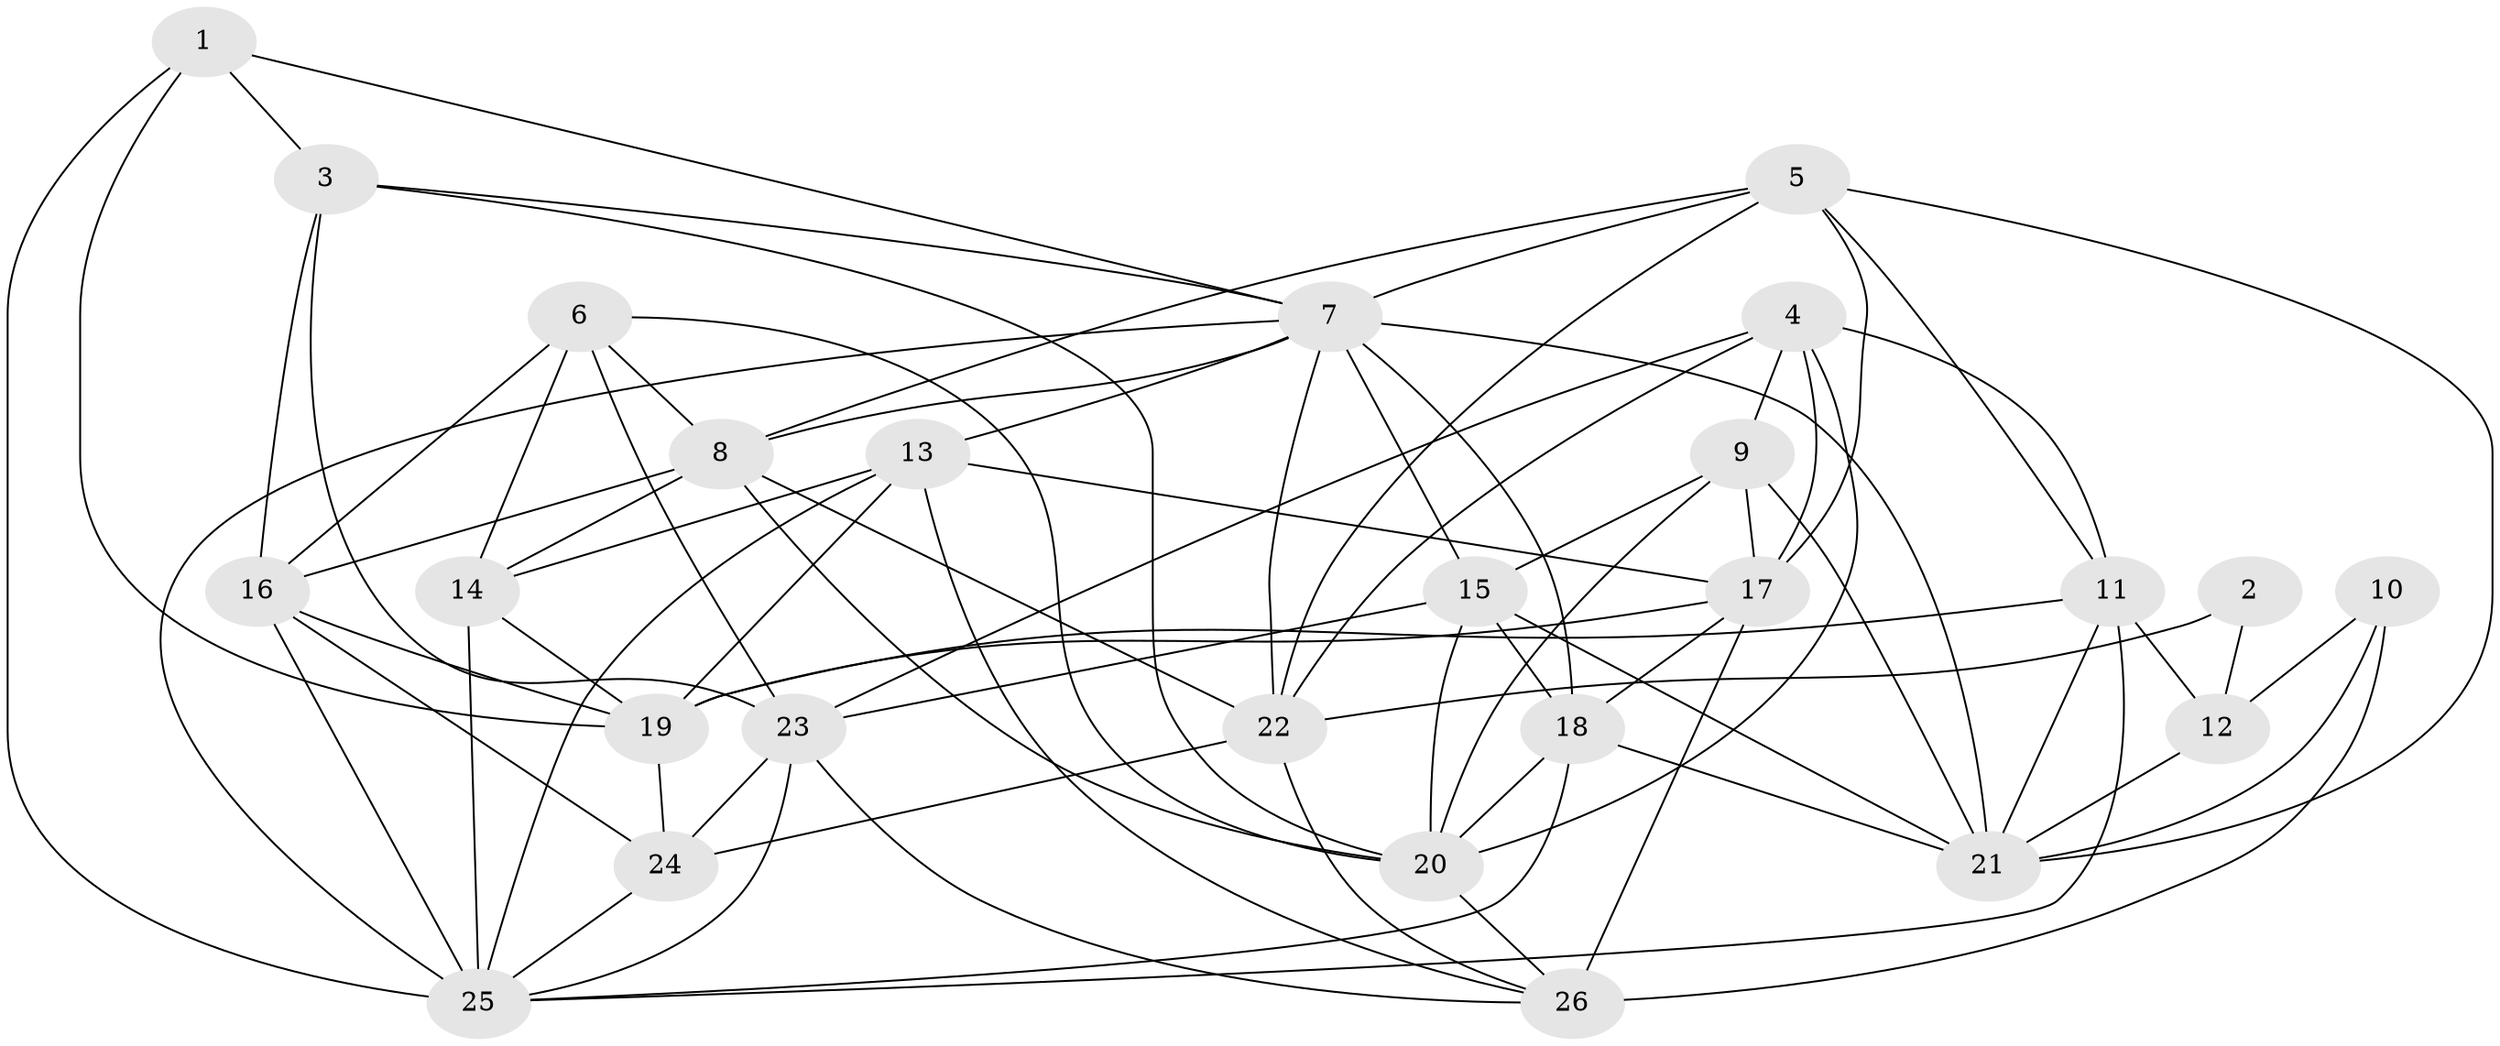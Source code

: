 // original degree distribution, {4: 1.0}
// Generated by graph-tools (version 1.1) at 2025/38/03/04/25 23:38:17]
// undirected, 26 vertices, 78 edges
graph export_dot {
  node [color=gray90,style=filled];
  1;
  2;
  3;
  4;
  5;
  6;
  7;
  8;
  9;
  10;
  11;
  12;
  13;
  14;
  15;
  16;
  17;
  18;
  19;
  20;
  21;
  22;
  23;
  24;
  25;
  26;
  1 -- 3 [weight=1.0];
  1 -- 7 [weight=1.0];
  1 -- 19 [weight=1.0];
  1 -- 25 [weight=1.0];
  2 -- 12 [weight=3.0];
  2 -- 22 [weight=1.0];
  3 -- 7 [weight=1.0];
  3 -- 16 [weight=1.0];
  3 -- 20 [weight=1.0];
  3 -- 23 [weight=2.0];
  4 -- 9 [weight=1.0];
  4 -- 11 [weight=1.0];
  4 -- 17 [weight=1.0];
  4 -- 20 [weight=1.0];
  4 -- 22 [weight=1.0];
  4 -- 23 [weight=1.0];
  5 -- 7 [weight=1.0];
  5 -- 8 [weight=1.0];
  5 -- 11 [weight=1.0];
  5 -- 17 [weight=1.0];
  5 -- 21 [weight=1.0];
  5 -- 22 [weight=1.0];
  6 -- 8 [weight=1.0];
  6 -- 14 [weight=2.0];
  6 -- 16 [weight=1.0];
  6 -- 20 [weight=1.0];
  6 -- 23 [weight=1.0];
  7 -- 8 [weight=1.0];
  7 -- 13 [weight=1.0];
  7 -- 15 [weight=1.0];
  7 -- 18 [weight=1.0];
  7 -- 21 [weight=1.0];
  7 -- 22 [weight=1.0];
  7 -- 25 [weight=1.0];
  8 -- 14 [weight=1.0];
  8 -- 16 [weight=1.0];
  8 -- 20 [weight=1.0];
  8 -- 22 [weight=2.0];
  9 -- 15 [weight=1.0];
  9 -- 17 [weight=1.0];
  9 -- 20 [weight=1.0];
  9 -- 21 [weight=2.0];
  10 -- 12 [weight=2.0];
  10 -- 21 [weight=1.0];
  10 -- 26 [weight=3.0];
  11 -- 12 [weight=3.0];
  11 -- 19 [weight=1.0];
  11 -- 21 [weight=1.0];
  11 -- 25 [weight=1.0];
  12 -- 21 [weight=2.0];
  13 -- 14 [weight=1.0];
  13 -- 17 [weight=1.0];
  13 -- 19 [weight=1.0];
  13 -- 25 [weight=1.0];
  13 -- 26 [weight=1.0];
  14 -- 19 [weight=1.0];
  14 -- 25 [weight=1.0];
  15 -- 18 [weight=1.0];
  15 -- 20 [weight=1.0];
  15 -- 21 [weight=1.0];
  15 -- 23 [weight=1.0];
  16 -- 19 [weight=2.0];
  16 -- 24 [weight=1.0];
  16 -- 25 [weight=2.0];
  17 -- 18 [weight=1.0];
  17 -- 19 [weight=2.0];
  17 -- 26 [weight=1.0];
  18 -- 20 [weight=1.0];
  18 -- 21 [weight=1.0];
  18 -- 25 [weight=1.0];
  19 -- 24 [weight=2.0];
  20 -- 26 [weight=1.0];
  22 -- 24 [weight=1.0];
  22 -- 26 [weight=1.0];
  23 -- 24 [weight=3.0];
  23 -- 25 [weight=1.0];
  23 -- 26 [weight=1.0];
  24 -- 25 [weight=1.0];
}
